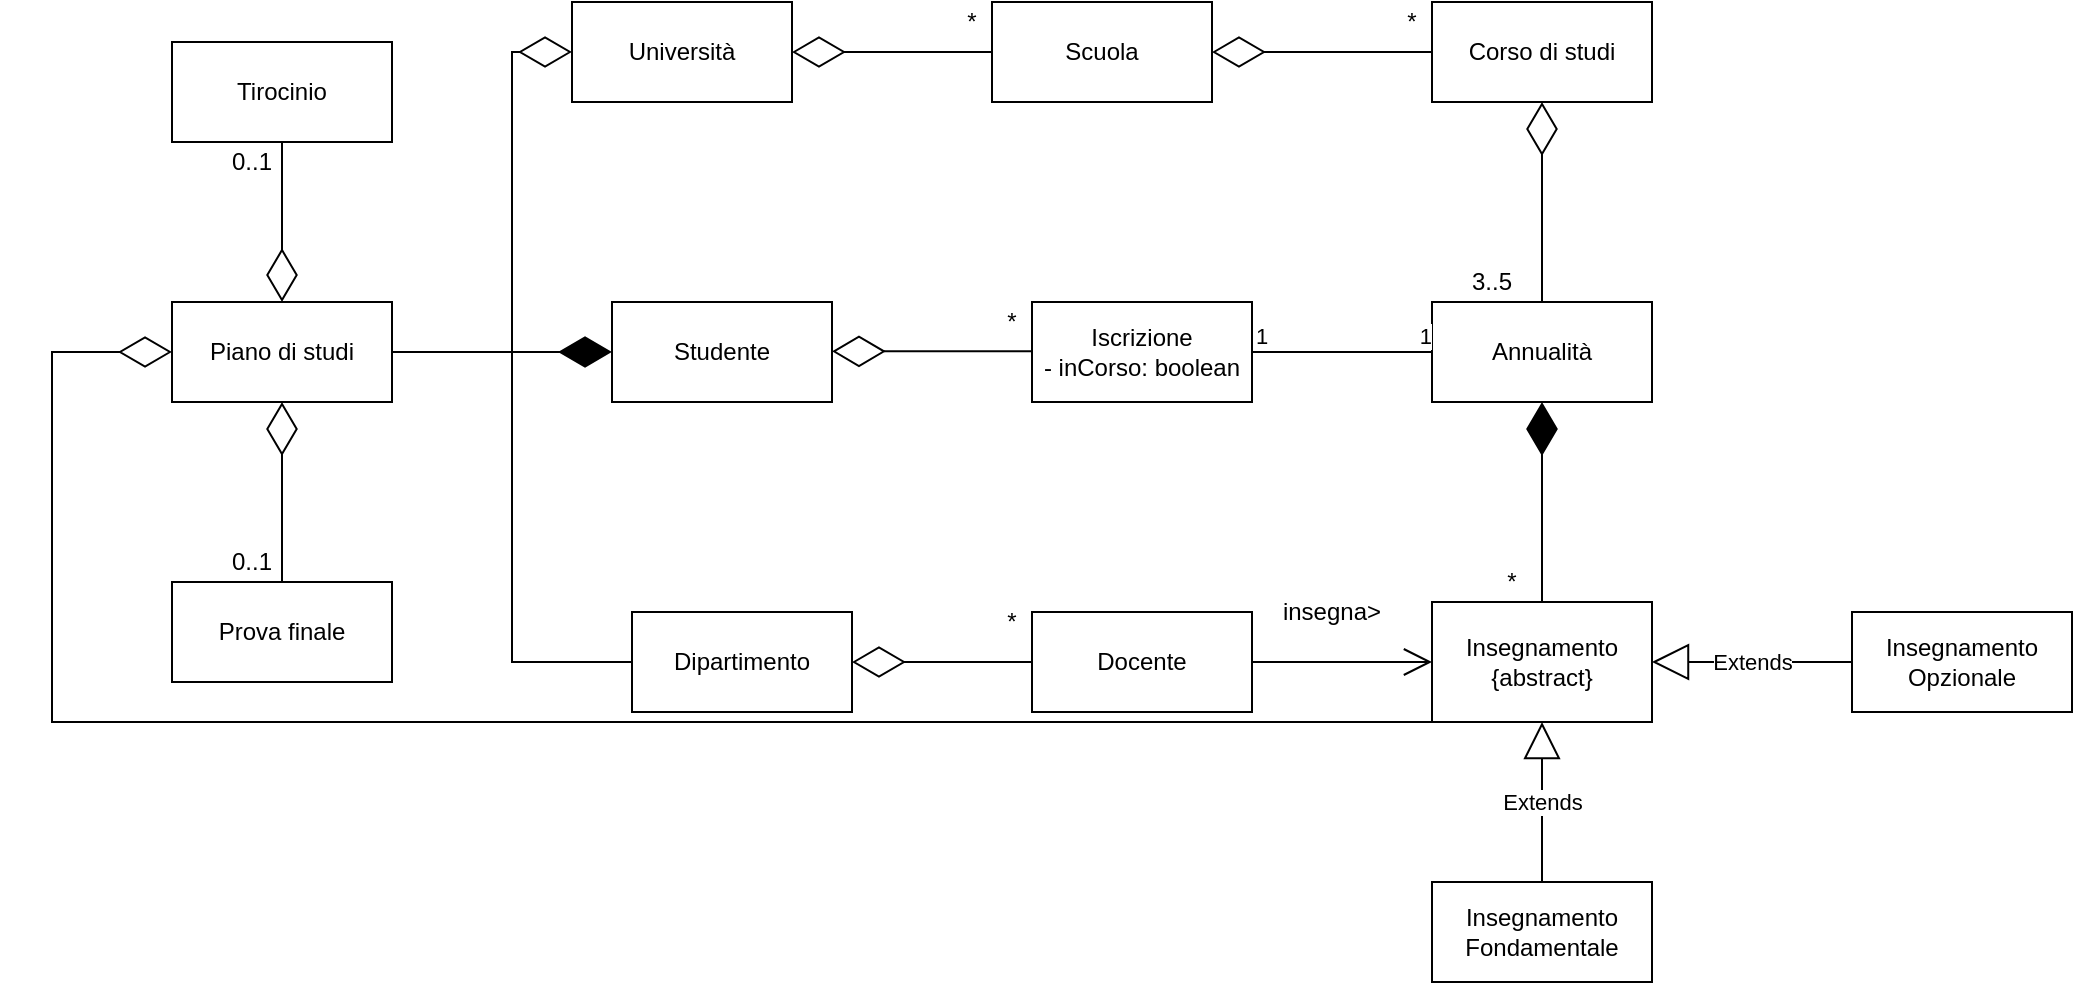 <mxfile version="22.1.18" type="device">
  <diagram name="Pagina-1" id="T0lVh3_uz8i9xF5BM7MM">
    <mxGraphModel dx="1149" dy="568" grid="1" gridSize="10" guides="1" tooltips="1" connect="1" arrows="1" fold="1" page="1" pageScale="1" pageWidth="827" pageHeight="1169" math="0" shadow="0">
      <root>
        <mxCell id="0" />
        <mxCell id="1" parent="0" />
        <mxCell id="om_mooQBnvga5gTnBHFj-1" value="Università" style="html=1;whiteSpace=wrap;" parent="1" vertex="1">
          <mxGeometry x="360" y="240" width="110" height="50" as="geometry" />
        </mxCell>
        <mxCell id="om_mooQBnvga5gTnBHFj-2" value="Scuola" style="html=1;whiteSpace=wrap;" parent="1" vertex="1">
          <mxGeometry x="570" y="240" width="110" height="50" as="geometry" />
        </mxCell>
        <mxCell id="om_mooQBnvga5gTnBHFj-3" value="" style="endArrow=diamondThin;endFill=0;endSize=24;html=1;rounded=0;exitX=0;exitY=0.5;exitDx=0;exitDy=0;entryX=1;entryY=0.5;entryDx=0;entryDy=0;" parent="1" source="om_mooQBnvga5gTnBHFj-2" target="om_mooQBnvga5gTnBHFj-1" edge="1">
          <mxGeometry width="160" relative="1" as="geometry">
            <mxPoint x="470" y="180" as="sourcePoint" />
            <mxPoint x="630" y="180" as="targetPoint" />
          </mxGeometry>
        </mxCell>
        <mxCell id="om_mooQBnvga5gTnBHFj-4" value="Corso di studi" style="html=1;whiteSpace=wrap;" parent="1" vertex="1">
          <mxGeometry x="790" y="240" width="110" height="50" as="geometry" />
        </mxCell>
        <mxCell id="om_mooQBnvga5gTnBHFj-5" value="" style="endArrow=diamondThin;endFill=0;endSize=24;html=1;rounded=0;entryX=1;entryY=0.5;entryDx=0;entryDy=0;" parent="1" target="om_mooQBnvga5gTnBHFj-2" edge="1">
          <mxGeometry width="160" relative="1" as="geometry">
            <mxPoint x="790" y="265" as="sourcePoint" />
            <mxPoint x="710" y="275" as="targetPoint" />
          </mxGeometry>
        </mxCell>
        <mxCell id="om_mooQBnvga5gTnBHFj-6" value="Annualità" style="html=1;whiteSpace=wrap;" parent="1" vertex="1">
          <mxGeometry x="790" y="390" width="110" height="50" as="geometry" />
        </mxCell>
        <mxCell id="om_mooQBnvga5gTnBHFj-8" value="*" style="text;html=1;strokeColor=none;fillColor=none;align=center;verticalAlign=middle;whiteSpace=wrap;rounded=0;" parent="1" vertex="1">
          <mxGeometry x="550" y="240" width="20" height="20" as="geometry" />
        </mxCell>
        <mxCell id="om_mooQBnvga5gTnBHFj-10" value="3..5" style="text;html=1;strokeColor=none;fillColor=none;align=center;verticalAlign=middle;whiteSpace=wrap;rounded=0;" parent="1" vertex="1">
          <mxGeometry x="810" y="370" width="20" height="20" as="geometry" />
        </mxCell>
        <mxCell id="om_mooQBnvga5gTnBHFj-12" value="*" style="text;html=1;strokeColor=none;fillColor=none;align=center;verticalAlign=middle;whiteSpace=wrap;rounded=0;" parent="1" vertex="1">
          <mxGeometry x="770" y="240" width="20" height="20" as="geometry" />
        </mxCell>
        <mxCell id="om_mooQBnvga5gTnBHFj-14" value="Iscrizione&lt;br&gt;- inCorso: boolean" style="html=1;whiteSpace=wrap;" parent="1" vertex="1">
          <mxGeometry x="590" y="390" width="110" height="50" as="geometry" />
        </mxCell>
        <mxCell id="om_mooQBnvga5gTnBHFj-15" value="" style="endArrow=none;html=1;edgeStyle=orthogonalEdgeStyle;rounded=0;entryX=0;entryY=0.5;entryDx=0;entryDy=0;exitX=1;exitY=0.5;exitDx=0;exitDy=0;" parent="1" source="om_mooQBnvga5gTnBHFj-14" target="om_mooQBnvga5gTnBHFj-6" edge="1">
          <mxGeometry relative="1" as="geometry">
            <mxPoint x="610" y="430" as="sourcePoint" />
            <mxPoint x="770" y="430" as="targetPoint" />
          </mxGeometry>
        </mxCell>
        <mxCell id="om_mooQBnvga5gTnBHFj-16" value="1" style="edgeLabel;resizable=0;html=1;align=left;verticalAlign=bottom;" parent="om_mooQBnvga5gTnBHFj-15" connectable="0" vertex="1">
          <mxGeometry x="-1" relative="1" as="geometry" />
        </mxCell>
        <mxCell id="om_mooQBnvga5gTnBHFj-17" value="1" style="edgeLabel;resizable=0;html=1;align=right;verticalAlign=bottom;" parent="om_mooQBnvga5gTnBHFj-15" connectable="0" vertex="1">
          <mxGeometry x="1" relative="1" as="geometry" />
        </mxCell>
        <mxCell id="om_mooQBnvga5gTnBHFj-18" value="Studente" style="html=1;whiteSpace=wrap;" parent="1" vertex="1">
          <mxGeometry x="380" y="390" width="110" height="50" as="geometry" />
        </mxCell>
        <mxCell id="om_mooQBnvga5gTnBHFj-19" value="" style="endArrow=diamondThin;endFill=0;endSize=24;html=1;rounded=0;exitX=0;exitY=0.5;exitDx=0;exitDy=0;entryX=1;entryY=0.5;entryDx=0;entryDy=0;" parent="1" edge="1">
          <mxGeometry width="160" relative="1" as="geometry">
            <mxPoint x="590" y="414.66" as="sourcePoint" />
            <mxPoint x="490" y="414.66" as="targetPoint" />
          </mxGeometry>
        </mxCell>
        <mxCell id="om_mooQBnvga5gTnBHFj-20" value="" style="endArrow=diamondThin;endFill=0;endSize=24;html=1;rounded=0;entryX=0.5;entryY=1;entryDx=0;entryDy=0;exitX=0.5;exitY=0;exitDx=0;exitDy=0;" parent="1" source="om_mooQBnvga5gTnBHFj-6" target="om_mooQBnvga5gTnBHFj-4" edge="1">
          <mxGeometry width="160" relative="1" as="geometry">
            <mxPoint x="800" y="275" as="sourcePoint" />
            <mxPoint x="690" y="275" as="targetPoint" />
          </mxGeometry>
        </mxCell>
        <mxCell id="om_mooQBnvga5gTnBHFj-22" value="" style="endArrow=diamondThin;endFill=1;endSize=24;html=1;rounded=0;exitX=0.5;exitY=0;exitDx=0;exitDy=0;entryX=0.5;entryY=1;entryDx=0;entryDy=0;" parent="1" source="C9MEPVjHKeuj16HKer0w-1" target="om_mooQBnvga5gTnBHFj-6" edge="1">
          <mxGeometry width="160" relative="1" as="geometry">
            <mxPoint x="845" y="540" as="sourcePoint" />
            <mxPoint x="930" y="450" as="targetPoint" />
          </mxGeometry>
        </mxCell>
        <mxCell id="om_mooQBnvga5gTnBHFj-23" value="Docente" style="html=1;whiteSpace=wrap;" parent="1" vertex="1">
          <mxGeometry x="590" y="545" width="110" height="50" as="geometry" />
        </mxCell>
        <mxCell id="om_mooQBnvga5gTnBHFj-26" value="" style="endArrow=open;endFill=1;endSize=12;html=1;rounded=0;exitX=1;exitY=0.5;exitDx=0;exitDy=0;entryX=0;entryY=0.5;entryDx=0;entryDy=0;" parent="1" source="om_mooQBnvga5gTnBHFj-23" target="C9MEPVjHKeuj16HKer0w-1" edge="1">
          <mxGeometry width="160" relative="1" as="geometry">
            <mxPoint x="750" y="530" as="sourcePoint" />
            <mxPoint x="790" y="565" as="targetPoint" />
          </mxGeometry>
        </mxCell>
        <mxCell id="om_mooQBnvga5gTnBHFj-27" value="insegna&amp;gt;" style="text;html=1;strokeColor=none;fillColor=none;align=center;verticalAlign=middle;whiteSpace=wrap;rounded=0;" parent="1" vertex="1">
          <mxGeometry x="710" y="530" width="60" height="30" as="geometry" />
        </mxCell>
        <mxCell id="om_mooQBnvga5gTnBHFj-28" value="Dipartimento" style="html=1;whiteSpace=wrap;" parent="1" vertex="1">
          <mxGeometry x="390" y="545" width="110" height="50" as="geometry" />
        </mxCell>
        <mxCell id="om_mooQBnvga5gTnBHFj-29" value="" style="endArrow=diamondThin;endFill=0;endSize=24;html=1;rounded=0;entryX=1;entryY=0.5;entryDx=0;entryDy=0;exitX=0;exitY=0.5;exitDx=0;exitDy=0;" parent="1" source="om_mooQBnvga5gTnBHFj-23" target="om_mooQBnvga5gTnBHFj-28" edge="1">
          <mxGeometry width="160" relative="1" as="geometry">
            <mxPoint x="520" y="540" as="sourcePoint" />
            <mxPoint x="680" y="540" as="targetPoint" />
          </mxGeometry>
        </mxCell>
        <mxCell id="om_mooQBnvga5gTnBHFj-30" value="*" style="text;html=1;strokeColor=none;fillColor=none;align=center;verticalAlign=middle;whiteSpace=wrap;rounded=0;" parent="1" vertex="1">
          <mxGeometry x="820" y="520" width="20" height="20" as="geometry" />
        </mxCell>
        <mxCell id="om_mooQBnvga5gTnBHFj-31" value="*" style="text;html=1;strokeColor=none;fillColor=none;align=center;verticalAlign=middle;whiteSpace=wrap;rounded=0;" parent="1" vertex="1">
          <mxGeometry x="570" y="540" width="20" height="20" as="geometry" />
        </mxCell>
        <mxCell id="om_mooQBnvga5gTnBHFj-33" value="Piano di studi" style="html=1;whiteSpace=wrap;" parent="1" vertex="1">
          <mxGeometry x="160" y="390" width="110" height="50" as="geometry" />
        </mxCell>
        <mxCell id="om_mooQBnvga5gTnBHFj-34" value="" style="endArrow=diamondThin;endFill=1;endSize=24;html=1;rounded=0;exitX=1;exitY=0.5;exitDx=0;exitDy=0;entryX=0;entryY=0.5;entryDx=0;entryDy=0;" parent="1" source="om_mooQBnvga5gTnBHFj-33" target="om_mooQBnvga5gTnBHFj-18" edge="1">
          <mxGeometry width="160" relative="1" as="geometry">
            <mxPoint x="855" y="550" as="sourcePoint" />
            <mxPoint x="855" y="450" as="targetPoint" />
          </mxGeometry>
        </mxCell>
        <mxCell id="om_mooQBnvga5gTnBHFj-35" value="*" style="text;html=1;strokeColor=none;fillColor=none;align=center;verticalAlign=middle;whiteSpace=wrap;rounded=0;" parent="1" vertex="1">
          <mxGeometry x="570" y="390" width="20" height="20" as="geometry" />
        </mxCell>
        <mxCell id="om_mooQBnvga5gTnBHFj-36" value="Tirocinio" style="html=1;whiteSpace=wrap;" parent="1" vertex="1">
          <mxGeometry x="160" y="260" width="110" height="50" as="geometry" />
        </mxCell>
        <mxCell id="om_mooQBnvga5gTnBHFj-37" value="" style="endArrow=diamondThin;endFill=0;endSize=24;html=1;rounded=0;exitX=0.5;exitY=1;exitDx=0;exitDy=0;entryX=0.5;entryY=0;entryDx=0;entryDy=0;" parent="1" source="om_mooQBnvga5gTnBHFj-36" target="om_mooQBnvga5gTnBHFj-33" edge="1">
          <mxGeometry width="160" relative="1" as="geometry">
            <mxPoint x="580" y="275" as="sourcePoint" />
            <mxPoint x="480" y="275" as="targetPoint" />
          </mxGeometry>
        </mxCell>
        <mxCell id="om_mooQBnvga5gTnBHFj-38" value="0..1" style="text;html=1;strokeColor=none;fillColor=none;align=center;verticalAlign=middle;whiteSpace=wrap;rounded=0;" parent="1" vertex="1">
          <mxGeometry x="190" y="310" width="20" height="20" as="geometry" />
        </mxCell>
        <mxCell id="om_mooQBnvga5gTnBHFj-40" value="Prova finale" style="html=1;whiteSpace=wrap;" parent="1" vertex="1">
          <mxGeometry x="160" y="530" width="110" height="50" as="geometry" />
        </mxCell>
        <mxCell id="om_mooQBnvga5gTnBHFj-41" value="" style="endArrow=diamondThin;endFill=0;endSize=24;html=1;rounded=0;exitX=0.5;exitY=0;exitDx=0;exitDy=0;entryX=0.5;entryY=1;entryDx=0;entryDy=0;" parent="1" source="om_mooQBnvga5gTnBHFj-40" target="om_mooQBnvga5gTnBHFj-33" edge="1">
          <mxGeometry width="160" relative="1" as="geometry">
            <mxPoint x="225" y="320" as="sourcePoint" />
            <mxPoint x="225" y="400" as="targetPoint" />
          </mxGeometry>
        </mxCell>
        <mxCell id="om_mooQBnvga5gTnBHFj-42" value="0..1" style="text;html=1;strokeColor=none;fillColor=none;align=center;verticalAlign=middle;whiteSpace=wrap;rounded=0;" parent="1" vertex="1">
          <mxGeometry x="190" y="510" width="20" height="20" as="geometry" />
        </mxCell>
        <mxCell id="om_mooQBnvga5gTnBHFj-45" value="" style="endArrow=diamondThin;endFill=0;endSize=24;html=1;rounded=0;exitX=0;exitY=1;exitDx=0;exitDy=0;entryX=0;entryY=0.5;entryDx=0;entryDy=0;" parent="1" source="C9MEPVjHKeuj16HKer0w-1" target="om_mooQBnvga5gTnBHFj-33" edge="1">
          <mxGeometry width="160" relative="1" as="geometry">
            <mxPoint x="50" y="415" as="sourcePoint" />
            <mxPoint x="225" y="400" as="targetPoint" />
            <Array as="points">
              <mxPoint x="100" y="600" />
              <mxPoint x="100" y="415" />
            </Array>
          </mxGeometry>
        </mxCell>
        <mxCell id="C9MEPVjHKeuj16HKer0w-1" value="Insegnamento&lt;br&gt;{abstract}" style="html=1;whiteSpace=wrap;" vertex="1" parent="1">
          <mxGeometry x="790" y="540" width="110" height="60" as="geometry" />
        </mxCell>
        <mxCell id="C9MEPVjHKeuj16HKer0w-2" value="Extends" style="endArrow=block;endSize=16;endFill=0;html=1;rounded=0;entryX=1;entryY=0.5;entryDx=0;entryDy=0;exitX=0;exitY=0.5;exitDx=0;exitDy=0;" edge="1" parent="1" source="C9MEPVjHKeuj16HKer0w-3" target="C9MEPVjHKeuj16HKer0w-1">
          <mxGeometry width="160" relative="1" as="geometry">
            <mxPoint x="840" y="480" as="sourcePoint" />
            <mxPoint x="1150" y="540" as="targetPoint" />
          </mxGeometry>
        </mxCell>
        <mxCell id="C9MEPVjHKeuj16HKer0w-3" value="Insegnamento Opzionale" style="html=1;whiteSpace=wrap;" vertex="1" parent="1">
          <mxGeometry x="1000" y="545" width="110" height="50" as="geometry" />
        </mxCell>
        <mxCell id="C9MEPVjHKeuj16HKer0w-4" value="Insegnamento Fondamentale" style="html=1;whiteSpace=wrap;" vertex="1" parent="1">
          <mxGeometry x="790" y="680" width="110" height="50" as="geometry" />
        </mxCell>
        <mxCell id="C9MEPVjHKeuj16HKer0w-5" value="Extends" style="endArrow=block;endSize=16;endFill=0;html=1;rounded=0;entryX=0.5;entryY=1;entryDx=0;entryDy=0;exitX=0.5;exitY=0;exitDx=0;exitDy=0;" edge="1" parent="1" source="C9MEPVjHKeuj16HKer0w-4" target="C9MEPVjHKeuj16HKer0w-1">
          <mxGeometry width="160" relative="1" as="geometry">
            <mxPoint x="855" y="480" as="sourcePoint" />
            <mxPoint x="855" y="550" as="targetPoint" />
          </mxGeometry>
        </mxCell>
        <mxCell id="C9MEPVjHKeuj16HKer0w-6" value="" style="endArrow=diamondThin;endFill=0;endSize=24;html=1;rounded=0;exitX=0;exitY=0.5;exitDx=0;exitDy=0;" edge="1" parent="1" source="om_mooQBnvga5gTnBHFj-28">
          <mxGeometry width="160" relative="1" as="geometry">
            <mxPoint x="490" y="340" as="sourcePoint" />
            <mxPoint x="360" y="265" as="targetPoint" />
            <Array as="points">
              <mxPoint x="330" y="570" />
              <mxPoint x="330" y="265" />
            </Array>
          </mxGeometry>
        </mxCell>
      </root>
    </mxGraphModel>
  </diagram>
</mxfile>

